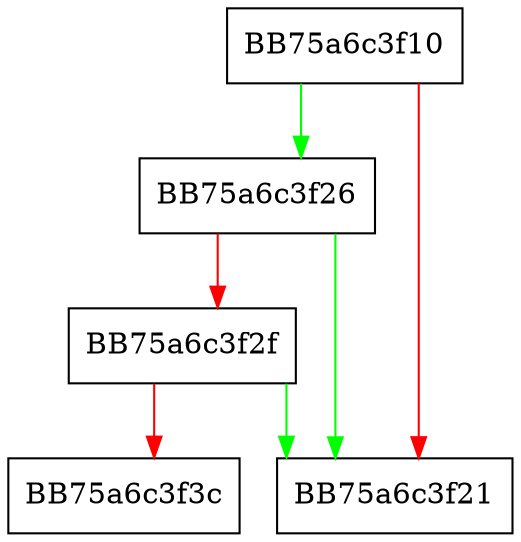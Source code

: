 digraph sqlite3BtreePrevious {
  node [shape="box"];
  graph [splines=ortho];
  BB75a6c3f10 -> BB75a6c3f26 [color="green"];
  BB75a6c3f10 -> BB75a6c3f21 [color="red"];
  BB75a6c3f26 -> BB75a6c3f21 [color="green"];
  BB75a6c3f26 -> BB75a6c3f2f [color="red"];
  BB75a6c3f2f -> BB75a6c3f21 [color="green"];
  BB75a6c3f2f -> BB75a6c3f3c [color="red"];
}